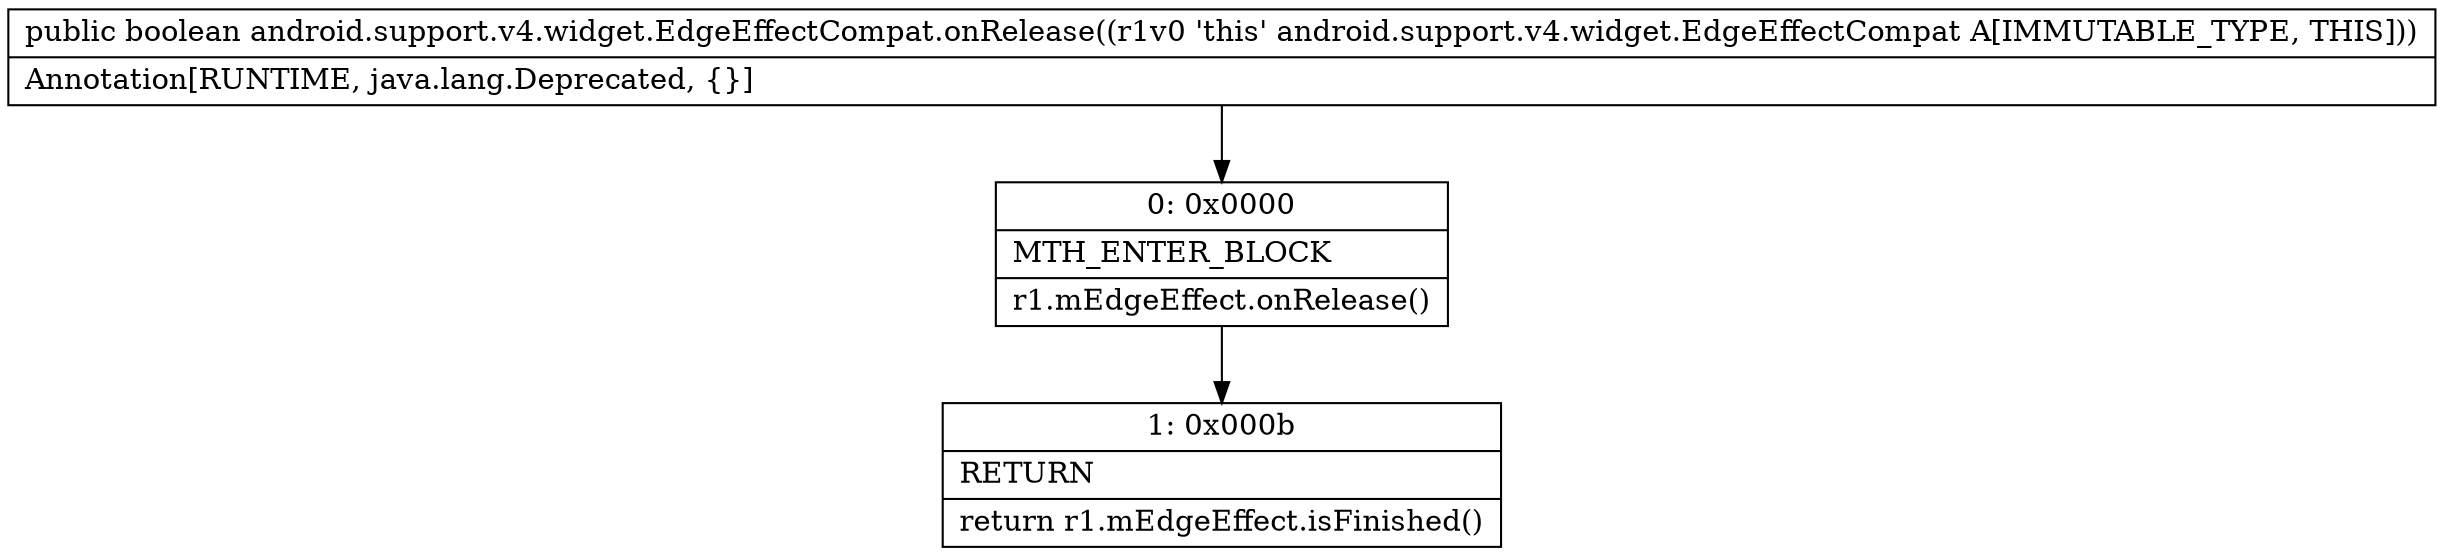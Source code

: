 digraph "CFG forandroid.support.v4.widget.EdgeEffectCompat.onRelease()Z" {
Node_0 [shape=record,label="{0\:\ 0x0000|MTH_ENTER_BLOCK\l|r1.mEdgeEffect.onRelease()\l}"];
Node_1 [shape=record,label="{1\:\ 0x000b|RETURN\l|return r1.mEdgeEffect.isFinished()\l}"];
MethodNode[shape=record,label="{public boolean android.support.v4.widget.EdgeEffectCompat.onRelease((r1v0 'this' android.support.v4.widget.EdgeEffectCompat A[IMMUTABLE_TYPE, THIS]))  | Annotation[RUNTIME, java.lang.Deprecated, \{\}]\l}"];
MethodNode -> Node_0;
Node_0 -> Node_1;
}

